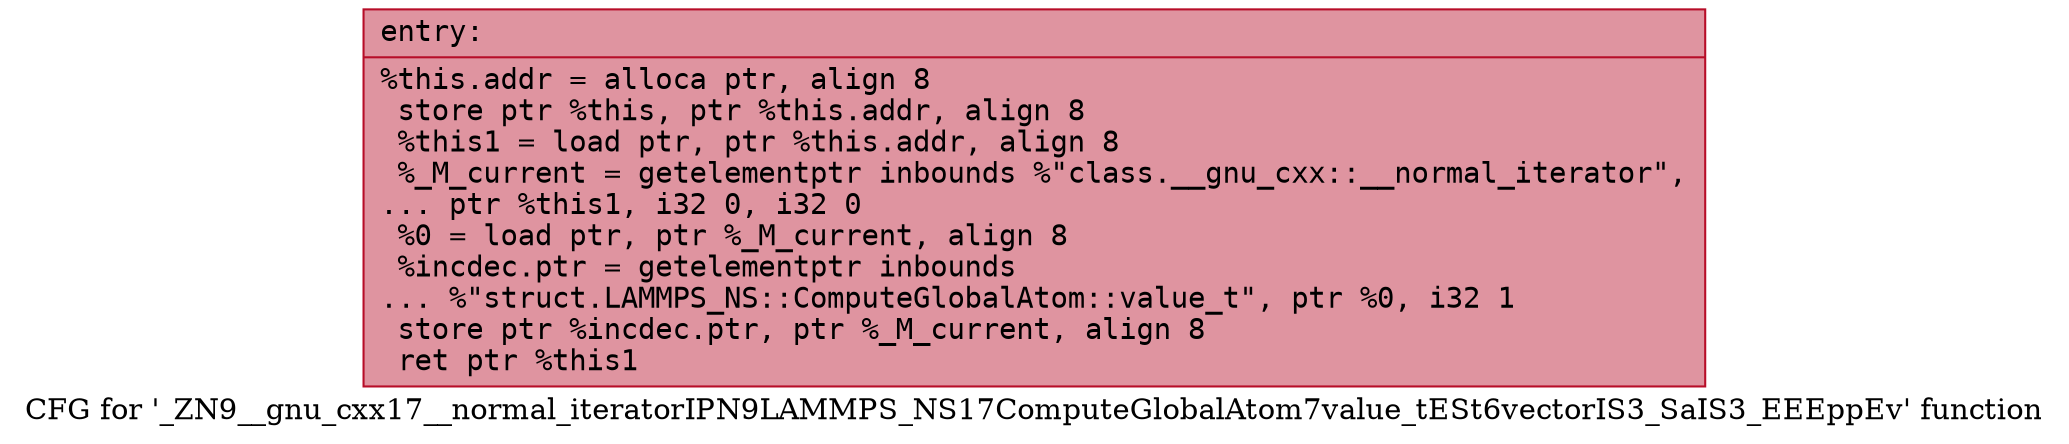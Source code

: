 digraph "CFG for '_ZN9__gnu_cxx17__normal_iteratorIPN9LAMMPS_NS17ComputeGlobalAtom7value_tESt6vectorIS3_SaIS3_EEEppEv' function" {
	label="CFG for '_ZN9__gnu_cxx17__normal_iteratorIPN9LAMMPS_NS17ComputeGlobalAtom7value_tESt6vectorIS3_SaIS3_EEEppEv' function";

	Node0x56131eb65c70 [shape=record,color="#b70d28ff", style=filled, fillcolor="#b70d2870" fontname="Courier",label="{entry:\l|  %this.addr = alloca ptr, align 8\l  store ptr %this, ptr %this.addr, align 8\l  %this1 = load ptr, ptr %this.addr, align 8\l  %_M_current = getelementptr inbounds %\"class.__gnu_cxx::__normal_iterator\",\l... ptr %this1, i32 0, i32 0\l  %0 = load ptr, ptr %_M_current, align 8\l  %incdec.ptr = getelementptr inbounds\l... %\"struct.LAMMPS_NS::ComputeGlobalAtom::value_t\", ptr %0, i32 1\l  store ptr %incdec.ptr, ptr %_M_current, align 8\l  ret ptr %this1\l}"];
}
